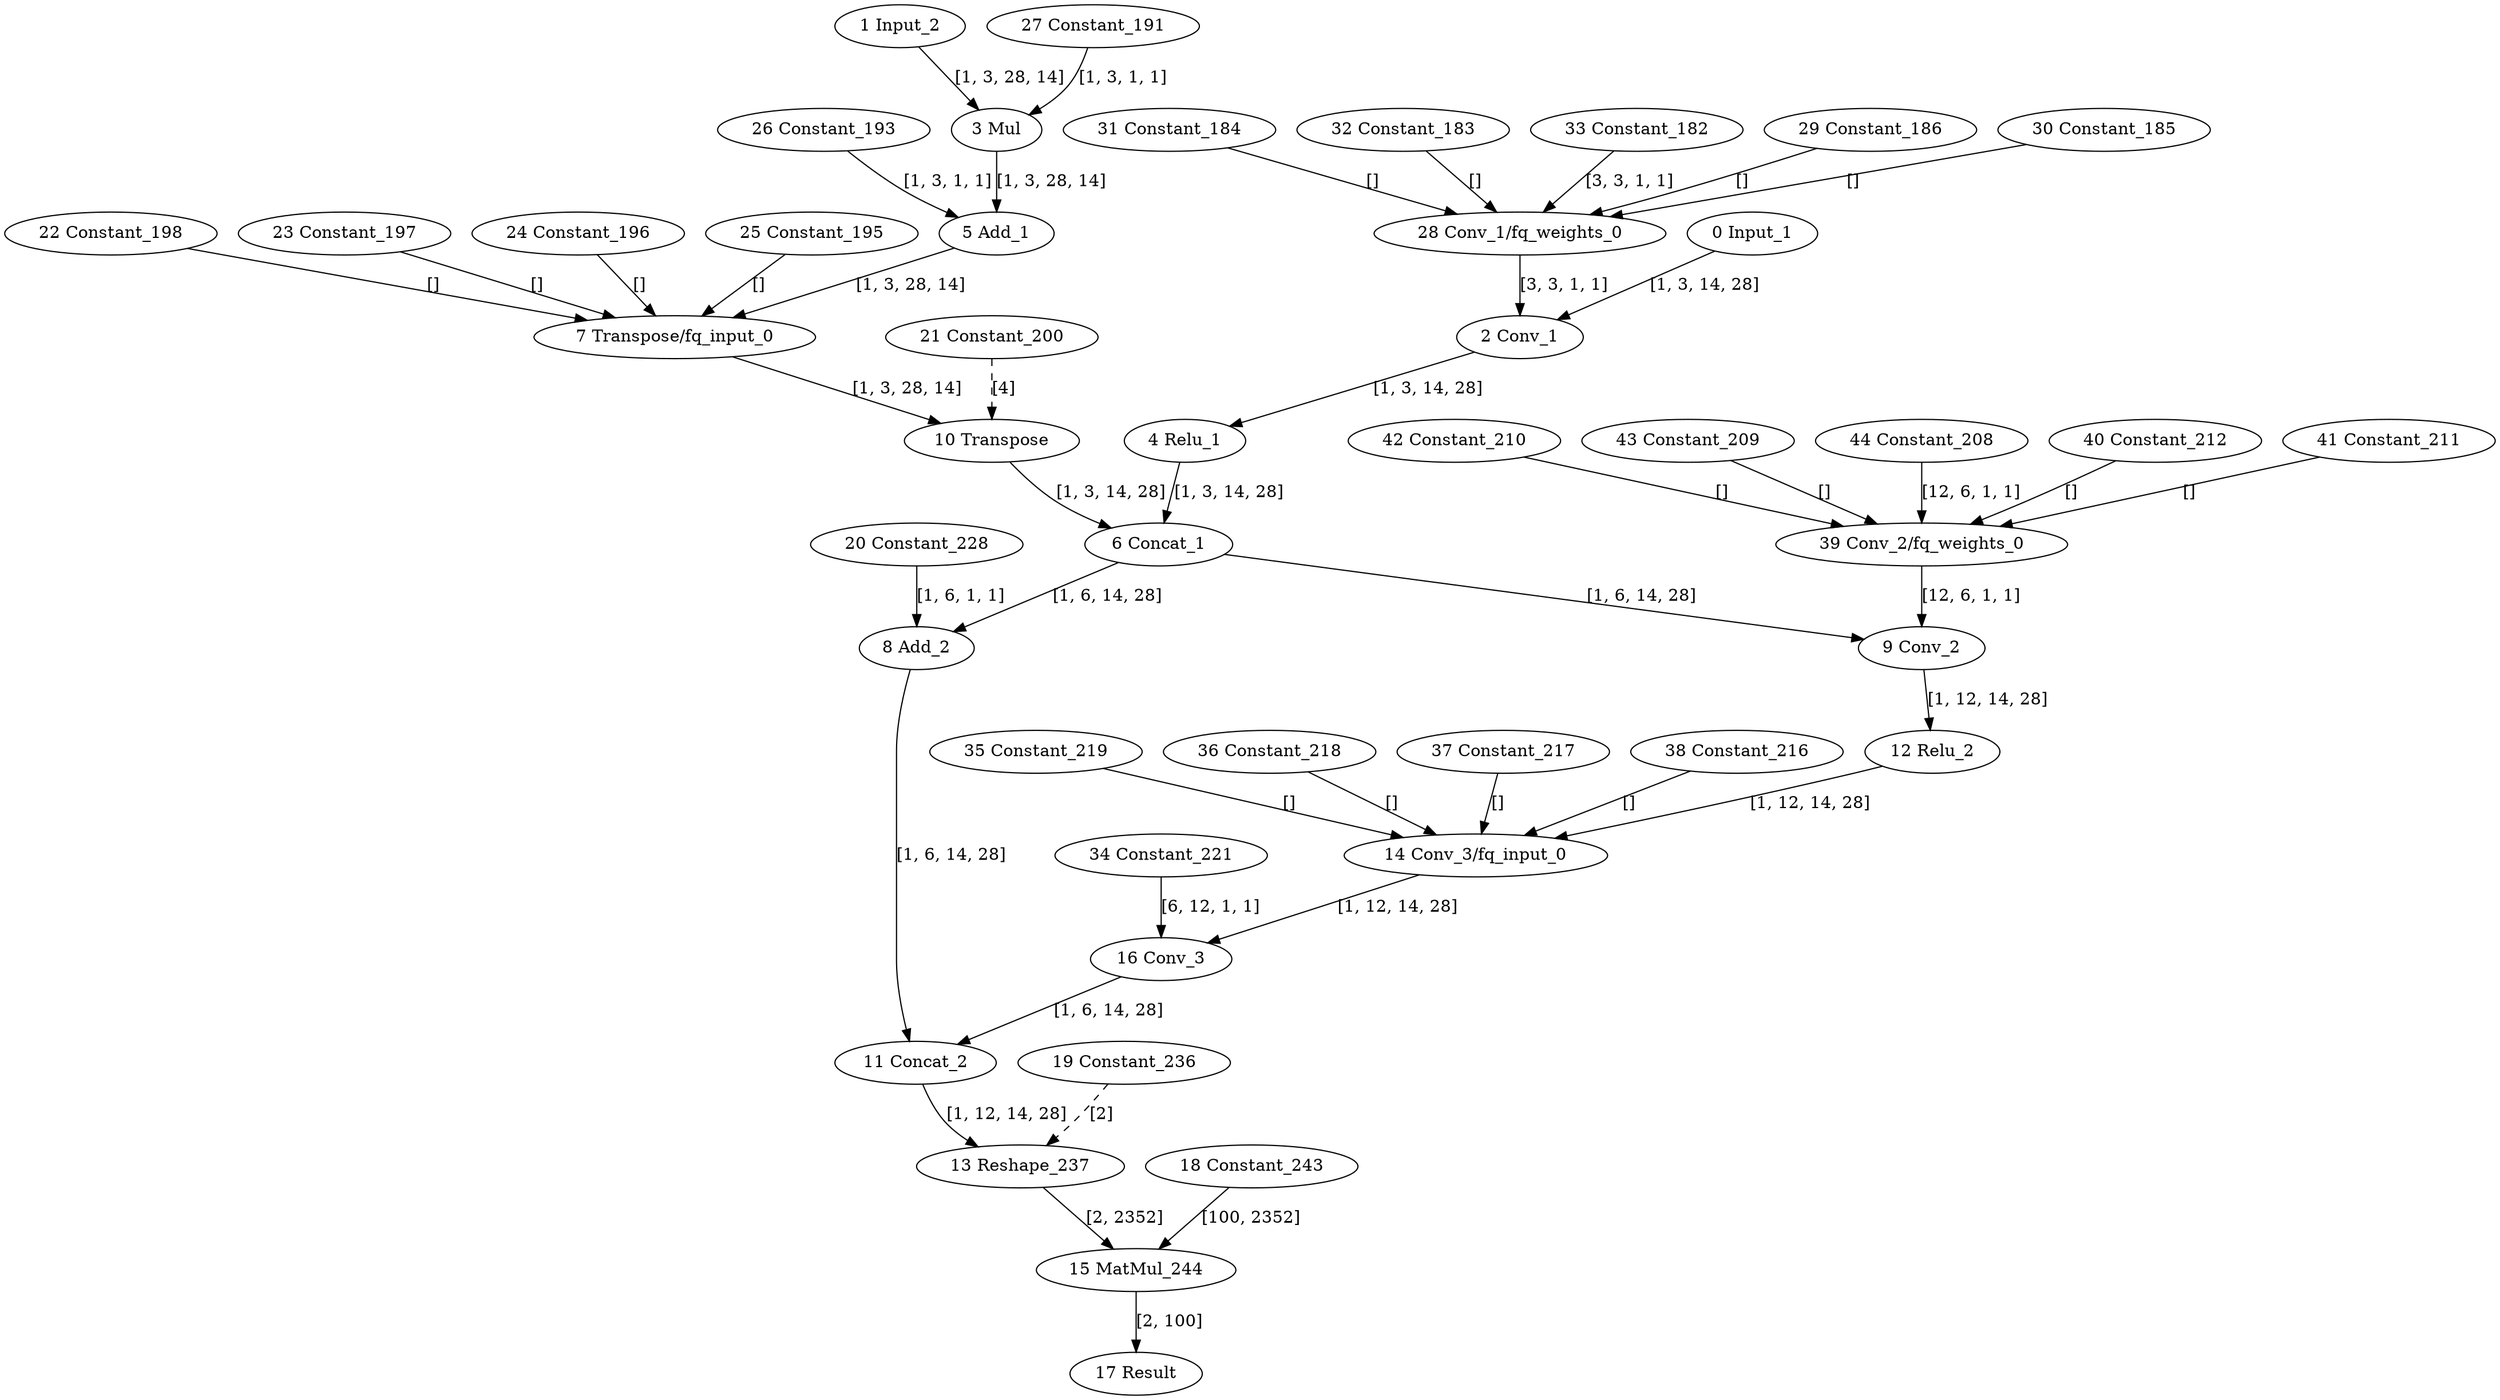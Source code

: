 strict digraph  {
"0 Input_1" [id=0, type=Parameter];
"1 Input_2" [id=1, type=Parameter];
"2 Conv_1" [id=2, type=Convolution];
"3 Mul" [id=3, type=Multiply];
"4 Relu_1" [id=4, type=Relu];
"5 Add_1" [id=5, type=Add];
"6 Concat_1" [id=6, type=Concat];
"7 Transpose/fq_input_0" [id=7, type=FakeQuantize];
"8 Add_2" [id=8, type=Add];
"9 Conv_2" [id=9, type=Convolution];
"10 Transpose" [id=10, type=Transpose];
"11 Concat_2" [id=11, type=Concat];
"12 Relu_2" [id=12, type=Relu];
"13 Reshape_237" [id=13, type=Reshape];
"14 Conv_3/fq_input_0" [id=14, type=FakeQuantize];
"15 MatMul_244" [id=15, type=MatMul];
"16 Conv_3" [id=16, type=Convolution];
"17 Result" [id=17, type=Result];
"18 Constant_243" [id=18, type=Constant];
"19 Constant_236" [id=19, type=Constant];
"20 Constant_228" [id=20, type=Constant];
"21 Constant_200" [id=21, type=Constant];
"22 Constant_198" [id=22, type=Constant];
"23 Constant_197" [id=23, type=Constant];
"24 Constant_196" [id=24, type=Constant];
"25 Constant_195" [id=25, type=Constant];
"26 Constant_193" [id=26, type=Constant];
"27 Constant_191" [id=27, type=Constant];
"28 Conv_1/fq_weights_0" [id=28, type=FakeQuantize];
"29 Constant_186" [id=29, type=Constant];
"30 Constant_185" [id=30, type=Constant];
"31 Constant_184" [id=31, type=Constant];
"32 Constant_183" [id=32, type=Constant];
"33 Constant_182" [id=33, type=Constant];
"34 Constant_221" [id=34, type=Constant];
"35 Constant_219" [id=35, type=Constant];
"36 Constant_218" [id=36, type=Constant];
"37 Constant_217" [id=37, type=Constant];
"38 Constant_216" [id=38, type=Constant];
"39 Conv_2/fq_weights_0" [id=39, type=FakeQuantize];
"40 Constant_212" [id=40, type=Constant];
"41 Constant_211" [id=41, type=Constant];
"42 Constant_210" [id=42, type=Constant];
"43 Constant_209" [id=43, type=Constant];
"44 Constant_208" [id=44, type=Constant];
"0 Input_1" -> "2 Conv_1"  [label="[1, 3, 14, 28]", style=solid];
"1 Input_2" -> "3 Mul"  [label="[1, 3, 28, 14]", style=solid];
"2 Conv_1" -> "4 Relu_1"  [label="[1, 3, 14, 28]", style=solid];
"3 Mul" -> "5 Add_1"  [label="[1, 3, 28, 14]", style=solid];
"4 Relu_1" -> "6 Concat_1"  [label="[1, 3, 14, 28]", style=solid];
"5 Add_1" -> "7 Transpose/fq_input_0"  [label="[1, 3, 28, 14]", style=solid];
"6 Concat_1" -> "8 Add_2"  [label="[1, 6, 14, 28]", style=solid];
"6 Concat_1" -> "9 Conv_2"  [label="[1, 6, 14, 28]", style=solid];
"7 Transpose/fq_input_0" -> "10 Transpose"  [label="[1, 3, 28, 14]", style=solid];
"8 Add_2" -> "11 Concat_2"  [label="[1, 6, 14, 28]", style=solid];
"9 Conv_2" -> "12 Relu_2"  [label="[1, 12, 14, 28]", style=solid];
"10 Transpose" -> "6 Concat_1"  [label="[1, 3, 14, 28]", style=solid];
"11 Concat_2" -> "13 Reshape_237"  [label="[1, 12, 14, 28]", style=solid];
"12 Relu_2" -> "14 Conv_3/fq_input_0"  [label="[1, 12, 14, 28]", style=solid];
"13 Reshape_237" -> "15 MatMul_244"  [label="[2, 2352]", style=solid];
"14 Conv_3/fq_input_0" -> "16 Conv_3"  [label="[1, 12, 14, 28]", style=solid];
"15 MatMul_244" -> "17 Result"  [label="[2, 100]", style=solid];
"16 Conv_3" -> "11 Concat_2"  [label="[1, 6, 14, 28]", style=solid];
"18 Constant_243" -> "15 MatMul_244"  [label="[100, 2352]", style=solid];
"19 Constant_236" -> "13 Reshape_237"  [label="[2]", style=dashed];
"20 Constant_228" -> "8 Add_2"  [label="[1, 6, 1, 1]", style=solid];
"21 Constant_200" -> "10 Transpose"  [label="[4]", style=dashed];
"22 Constant_198" -> "7 Transpose/fq_input_0"  [label="[]", style=solid];
"23 Constant_197" -> "7 Transpose/fq_input_0"  [label="[]", style=solid];
"24 Constant_196" -> "7 Transpose/fq_input_0"  [label="[]", style=solid];
"25 Constant_195" -> "7 Transpose/fq_input_0"  [label="[]", style=solid];
"26 Constant_193" -> "5 Add_1"  [label="[1, 3, 1, 1]", style=solid];
"27 Constant_191" -> "3 Mul"  [label="[1, 3, 1, 1]", style=solid];
"28 Conv_1/fq_weights_0" -> "2 Conv_1"  [label="[3, 3, 1, 1]", style=solid];
"29 Constant_186" -> "28 Conv_1/fq_weights_0"  [label="[]", style=solid];
"30 Constant_185" -> "28 Conv_1/fq_weights_0"  [label="[]", style=solid];
"31 Constant_184" -> "28 Conv_1/fq_weights_0"  [label="[]", style=solid];
"32 Constant_183" -> "28 Conv_1/fq_weights_0"  [label="[]", style=solid];
"33 Constant_182" -> "28 Conv_1/fq_weights_0"  [label="[3, 3, 1, 1]", style=solid];
"34 Constant_221" -> "16 Conv_3"  [label="[6, 12, 1, 1]", style=solid];
"35 Constant_219" -> "14 Conv_3/fq_input_0"  [label="[]", style=solid];
"36 Constant_218" -> "14 Conv_3/fq_input_0"  [label="[]", style=solid];
"37 Constant_217" -> "14 Conv_3/fq_input_0"  [label="[]", style=solid];
"38 Constant_216" -> "14 Conv_3/fq_input_0"  [label="[]", style=solid];
"39 Conv_2/fq_weights_0" -> "9 Conv_2"  [label="[12, 6, 1, 1]", style=solid];
"40 Constant_212" -> "39 Conv_2/fq_weights_0"  [label="[]", style=solid];
"41 Constant_211" -> "39 Conv_2/fq_weights_0"  [label="[]", style=solid];
"42 Constant_210" -> "39 Conv_2/fq_weights_0"  [label="[]", style=solid];
"43 Constant_209" -> "39 Conv_2/fq_weights_0"  [label="[]", style=solid];
"44 Constant_208" -> "39 Conv_2/fq_weights_0"  [label="[12, 6, 1, 1]", style=solid];
}
